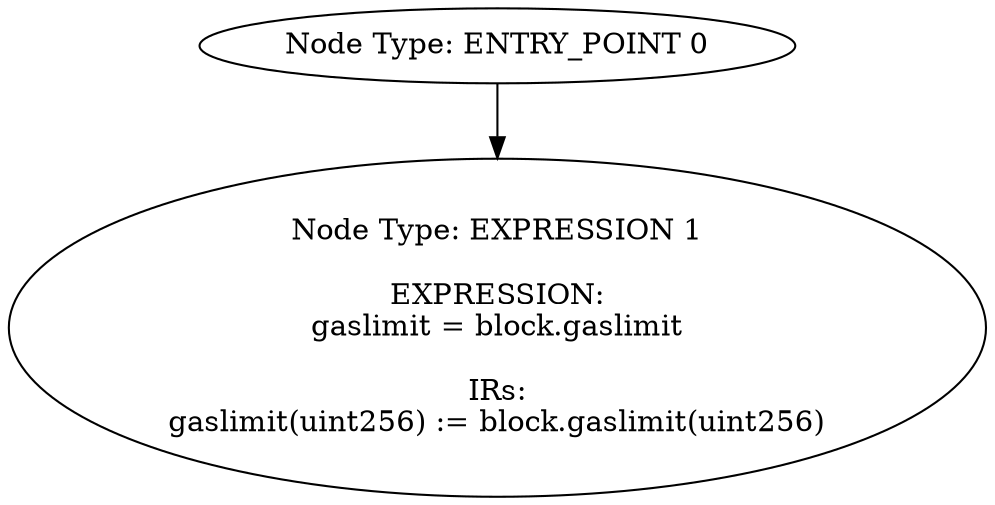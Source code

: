 digraph{
0[label="Node Type: ENTRY_POINT 0
"];
0->1;
1[label="Node Type: EXPRESSION 1

EXPRESSION:
gaslimit = block.gaslimit

IRs:
gaslimit(uint256) := block.gaslimit(uint256)"];
}
